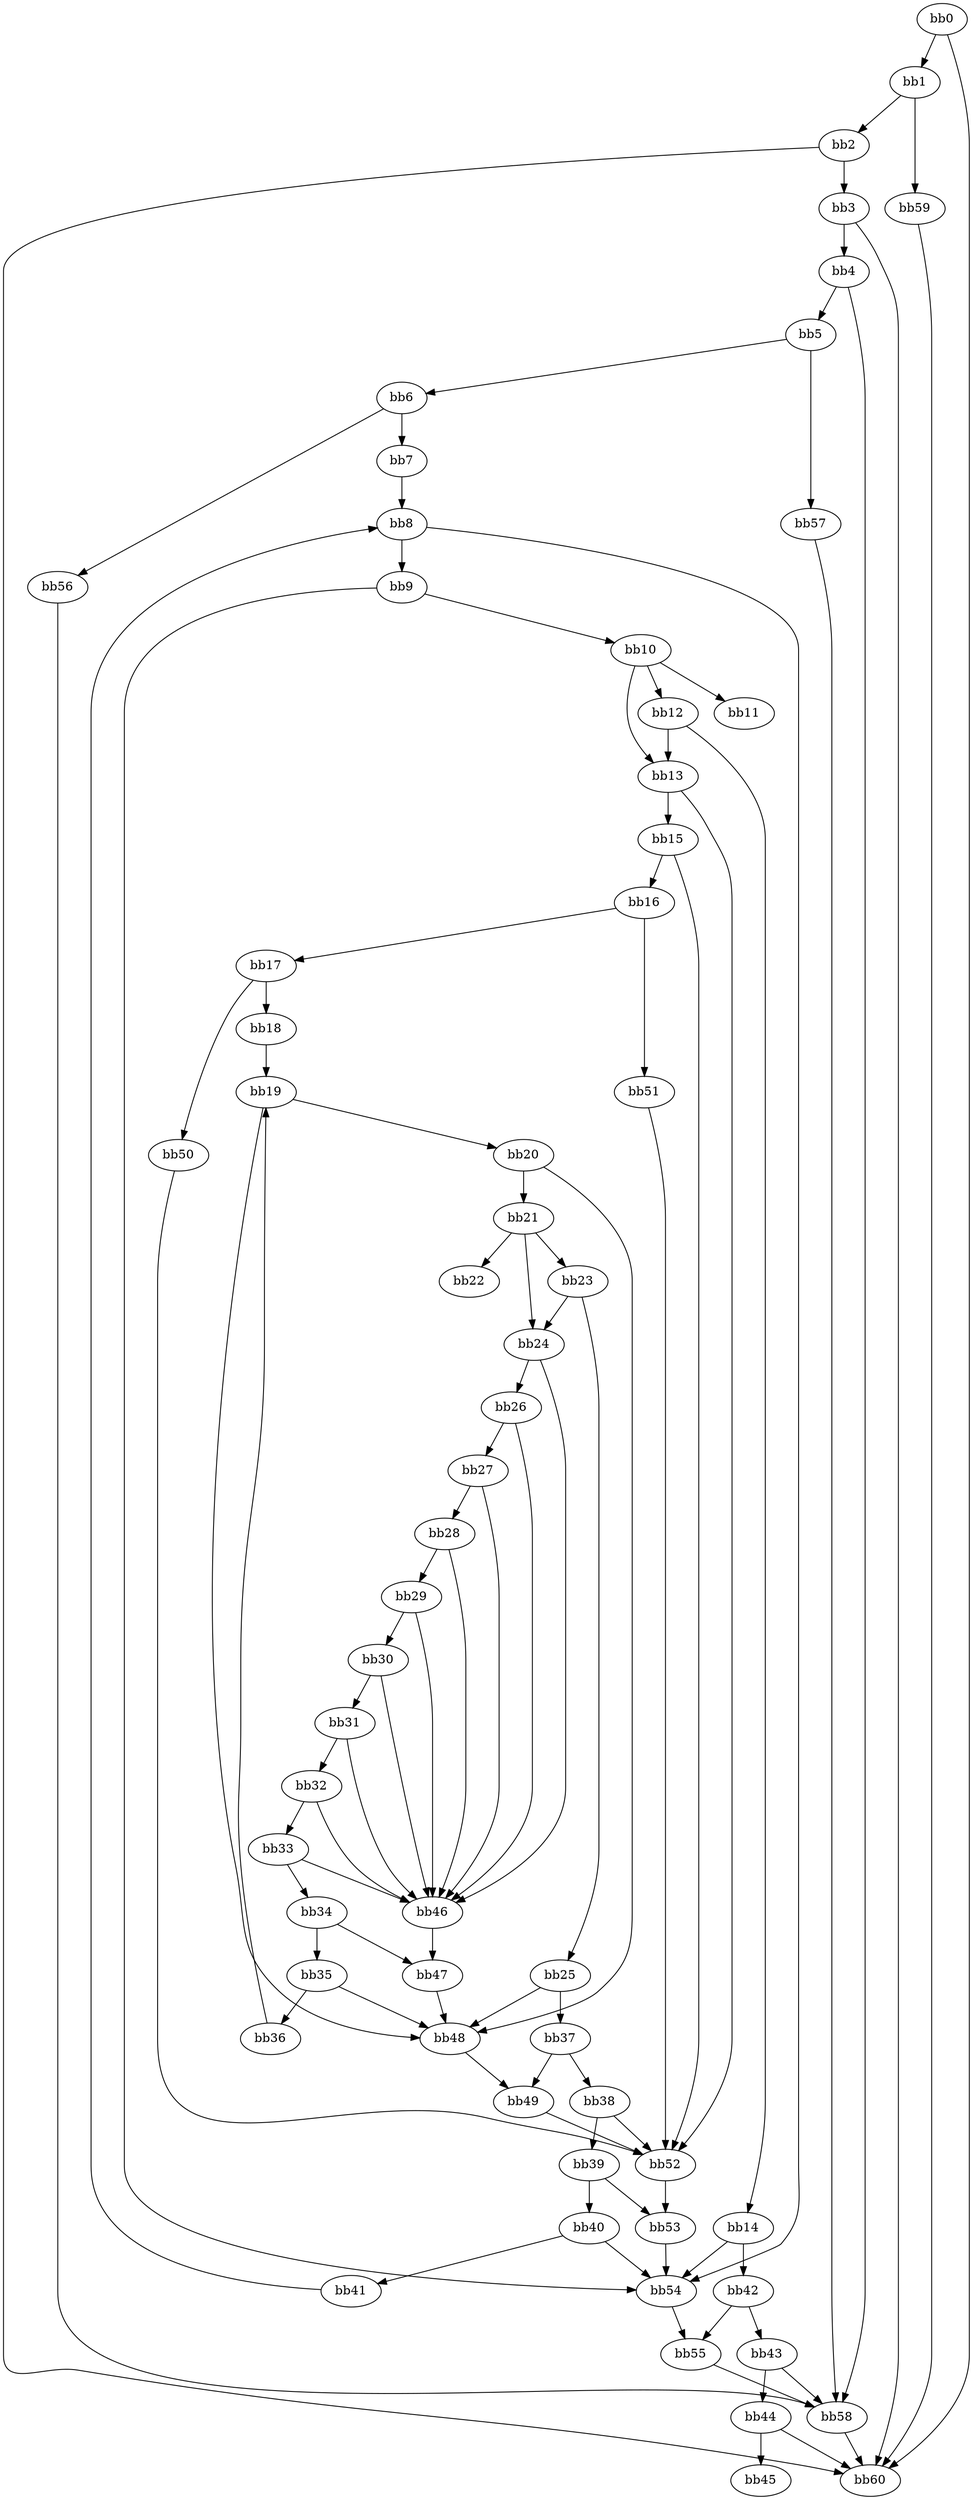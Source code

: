 digraph {
    0 [ label = "bb0\l" ]
    1 [ label = "bb1\l" ]
    2 [ label = "bb2\l" ]
    3 [ label = "bb3\l" ]
    4 [ label = "bb4\l" ]
    5 [ label = "bb5\l" ]
    6 [ label = "bb6\l" ]
    7 [ label = "bb7\l" ]
    8 [ label = "bb8\l" ]
    9 [ label = "bb9\l" ]
    10 [ label = "bb10\l" ]
    11 [ label = "bb11\l" ]
    12 [ label = "bb12\l" ]
    13 [ label = "bb13\l" ]
    14 [ label = "bb14\l" ]
    15 [ label = "bb15\l" ]
    16 [ label = "bb16\l" ]
    17 [ label = "bb17\l" ]
    18 [ label = "bb18\l" ]
    19 [ label = "bb19\l" ]
    20 [ label = "bb20\l" ]
    21 [ label = "bb21\l" ]
    22 [ label = "bb22\l" ]
    23 [ label = "bb23\l" ]
    24 [ label = "bb24\l" ]
    25 [ label = "bb25\l" ]
    26 [ label = "bb26\l" ]
    27 [ label = "bb27\l" ]
    28 [ label = "bb28\l" ]
    29 [ label = "bb29\l" ]
    30 [ label = "bb30\l" ]
    31 [ label = "bb31\l" ]
    32 [ label = "bb32\l" ]
    33 [ label = "bb33\l" ]
    34 [ label = "bb34\l" ]
    35 [ label = "bb35\l" ]
    36 [ label = "bb36\l" ]
    37 [ label = "bb37\l" ]
    38 [ label = "bb38\l" ]
    39 [ label = "bb39\l" ]
    40 [ label = "bb40\l" ]
    41 [ label = "bb41\l" ]
    42 [ label = "bb42\l" ]
    43 [ label = "bb43\l" ]
    44 [ label = "bb44\l" ]
    45 [ label = "bb45\l" ]
    46 [ label = "bb46\l" ]
    47 [ label = "bb47\l" ]
    48 [ label = "bb48\l" ]
    49 [ label = "bb49\l" ]
    50 [ label = "bb50\l" ]
    51 [ label = "bb51\l" ]
    52 [ label = "bb52\l" ]
    53 [ label = "bb53\l" ]
    54 [ label = "bb54\l" ]
    55 [ label = "bb55\l" ]
    56 [ label = "bb56\l" ]
    57 [ label = "bb57\l" ]
    58 [ label = "bb58\l" ]
    59 [ label = "bb59\l" ]
    60 [ label = "bb60\l" ]
    0 -> 1 [ ]
    0 -> 60 [ ]
    1 -> 2 [ ]
    1 -> 59 [ ]
    2 -> 3 [ ]
    2 -> 60 [ ]
    3 -> 4 [ ]
    3 -> 60 [ ]
    4 -> 5 [ ]
    4 -> 58 [ ]
    5 -> 6 [ ]
    5 -> 57 [ ]
    6 -> 7 [ ]
    6 -> 56 [ ]
    7 -> 8 [ ]
    8 -> 9 [ ]
    8 -> 54 [ ]
    9 -> 10 [ ]
    9 -> 54 [ ]
    10 -> 11 [ ]
    10 -> 12 [ ]
    10 -> 13 [ ]
    12 -> 13 [ ]
    12 -> 14 [ ]
    13 -> 15 [ ]
    13 -> 52 [ ]
    14 -> 42 [ ]
    14 -> 54 [ ]
    15 -> 16 [ ]
    15 -> 52 [ ]
    16 -> 17 [ ]
    16 -> 51 [ ]
    17 -> 18 [ ]
    17 -> 50 [ ]
    18 -> 19 [ ]
    19 -> 20 [ ]
    19 -> 48 [ ]
    20 -> 21 [ ]
    20 -> 48 [ ]
    21 -> 22 [ ]
    21 -> 23 [ ]
    21 -> 24 [ ]
    23 -> 24 [ ]
    23 -> 25 [ ]
    24 -> 26 [ ]
    24 -> 46 [ ]
    25 -> 37 [ ]
    25 -> 48 [ ]
    26 -> 27 [ ]
    26 -> 46 [ ]
    27 -> 28 [ ]
    27 -> 46 [ ]
    28 -> 29 [ ]
    28 -> 46 [ ]
    29 -> 30 [ ]
    29 -> 46 [ ]
    30 -> 31 [ ]
    30 -> 46 [ ]
    31 -> 32 [ ]
    31 -> 46 [ ]
    32 -> 33 [ ]
    32 -> 46 [ ]
    33 -> 34 [ ]
    33 -> 46 [ ]
    34 -> 35 [ ]
    34 -> 47 [ ]
    35 -> 36 [ ]
    35 -> 48 [ ]
    36 -> 19 [ ]
    37 -> 38 [ ]
    37 -> 49 [ ]
    38 -> 39 [ ]
    38 -> 52 [ ]
    39 -> 40 [ ]
    39 -> 53 [ ]
    40 -> 41 [ ]
    40 -> 54 [ ]
    41 -> 8 [ ]
    42 -> 43 [ ]
    42 -> 55 [ ]
    43 -> 44 [ ]
    43 -> 58 [ ]
    44 -> 45 [ ]
    44 -> 60 [ ]
    46 -> 47 [ ]
    47 -> 48 [ ]
    48 -> 49 [ ]
    49 -> 52 [ ]
    50 -> 52 [ ]
    51 -> 52 [ ]
    52 -> 53 [ ]
    53 -> 54 [ ]
    54 -> 55 [ ]
    55 -> 58 [ ]
    56 -> 58 [ ]
    57 -> 58 [ ]
    58 -> 60 [ ]
    59 -> 60 [ ]
}

